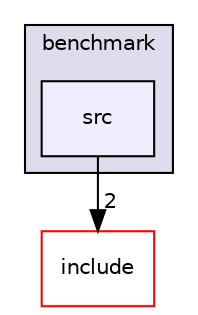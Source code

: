 digraph "benchmark/src" {
  compound=true
  node [ fontsize="10", fontname="Helvetica"];
  edge [ labelfontsize="10", labelfontname="Helvetica"];
  subgraph clusterdir_44cec6e3ea30e076b9313c4641539d9f {
    graph [ bgcolor="#ddddee", pencolor="black", label="benchmark" fontname="Helvetica", fontsize="10", URL="dir_44cec6e3ea30e076b9313c4641539d9f.html"]
  dir_5b32b0c8d196e0bee0bc7bd37f53bc55 [shape=box, label="src", style="filled", fillcolor="#eeeeff", pencolor="black", URL="dir_5b32b0c8d196e0bee0bc7bd37f53bc55.html"];
  }
  dir_d44c64559bbebec7f509842c48db8b23 [shape=box label="include" fillcolor="white" style="filled" color="red" URL="dir_d44c64559bbebec7f509842c48db8b23.html"];
  dir_5b32b0c8d196e0bee0bc7bd37f53bc55->dir_d44c64559bbebec7f509842c48db8b23 [headlabel="2", labeldistance=1.5 headhref="dir_000001_000002.html"];
}
